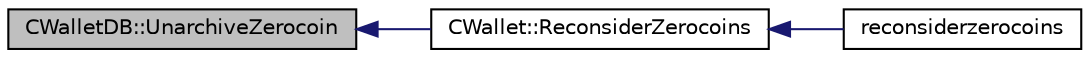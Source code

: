 digraph "CWalletDB::UnarchiveZerocoin"
{
  edge [fontname="Helvetica",fontsize="10",labelfontname="Helvetica",labelfontsize="10"];
  node [fontname="Helvetica",fontsize="10",shape=record];
  rankdir="LR";
  Node224 [label="CWalletDB::UnarchiveZerocoin",height=0.2,width=0.4,color="black", fillcolor="grey75", style="filled", fontcolor="black"];
  Node224 -> Node225 [dir="back",color="midnightblue",fontsize="10",style="solid",fontname="Helvetica"];
  Node225 [label="CWallet::ReconsiderZerocoins",height=0.2,width=0.4,color="black", fillcolor="white", style="filled",URL="$class_c_wallet.html#ae0d869b52e1efd245bd5fcbbff925531"];
  Node225 -> Node226 [dir="back",color="midnightblue",fontsize="10",style="solid",fontname="Helvetica"];
  Node226 [label="reconsiderzerocoins",height=0.2,width=0.4,color="black", fillcolor="white", style="filled",URL="$rpcwallet_8cpp.html#a2e2e1892b694084c83714431479f5c7a"];
}
